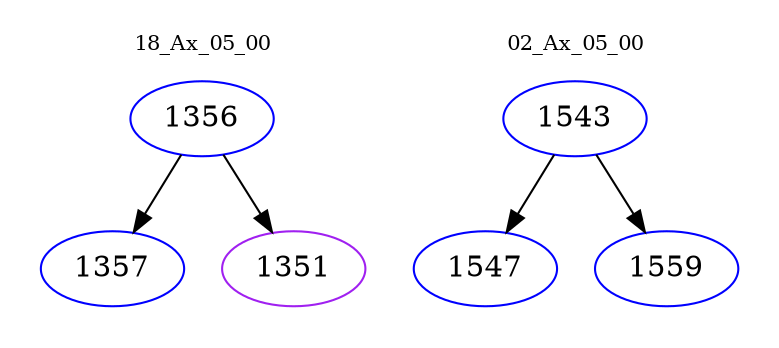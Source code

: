 digraph{
subgraph cluster_0 {
color = white
label = "18_Ax_05_00";
fontsize=10;
T0_1356 [label="1356", color="blue"]
T0_1356 -> T0_1357 [color="black"]
T0_1357 [label="1357", color="blue"]
T0_1356 -> T0_1351 [color="black"]
T0_1351 [label="1351", color="purple"]
}
subgraph cluster_1 {
color = white
label = "02_Ax_05_00";
fontsize=10;
T1_1543 [label="1543", color="blue"]
T1_1543 -> T1_1547 [color="black"]
T1_1547 [label="1547", color="blue"]
T1_1543 -> T1_1559 [color="black"]
T1_1559 [label="1559", color="blue"]
}
}
